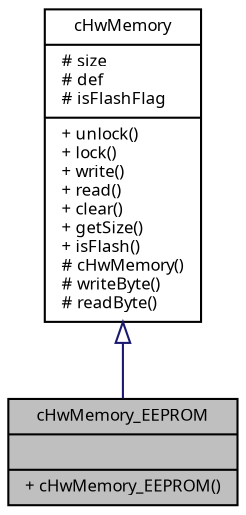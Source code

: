 digraph "cHwMemory_EEPROM"
{
  edge [fontname="Sans",fontsize="8",labelfontname="Sans",labelfontsize="8"];
  node [fontname="Sans",fontsize="8",shape=record];
  Node1 [label="{cHwMemory_EEPROM\n||+ cHwMemory_EEPROM()\l}",height=0.2,width=0.4,color="black", fillcolor="grey75", style="filled", fontcolor="black"];
  Node2 -> Node1 [dir="back",color="midnightblue",fontsize="8",style="solid",arrowtail="onormal",fontname="Sans"];
  Node2 [label="{cHwMemory\n|# size\l# def\l# isFlashFlag\l|+ unlock()\l+ lock()\l+ write()\l+ read()\l+ clear()\l+ getSize()\l+ isFlash()\l# cHwMemory()\l# writeByte()\l# readByte()\l}",height=0.2,width=0.4,color="black", fillcolor="white", style="filled",URL="$classc_hw_memory.html",tooltip="Abstract class supporting non volatile memory. "];
}
